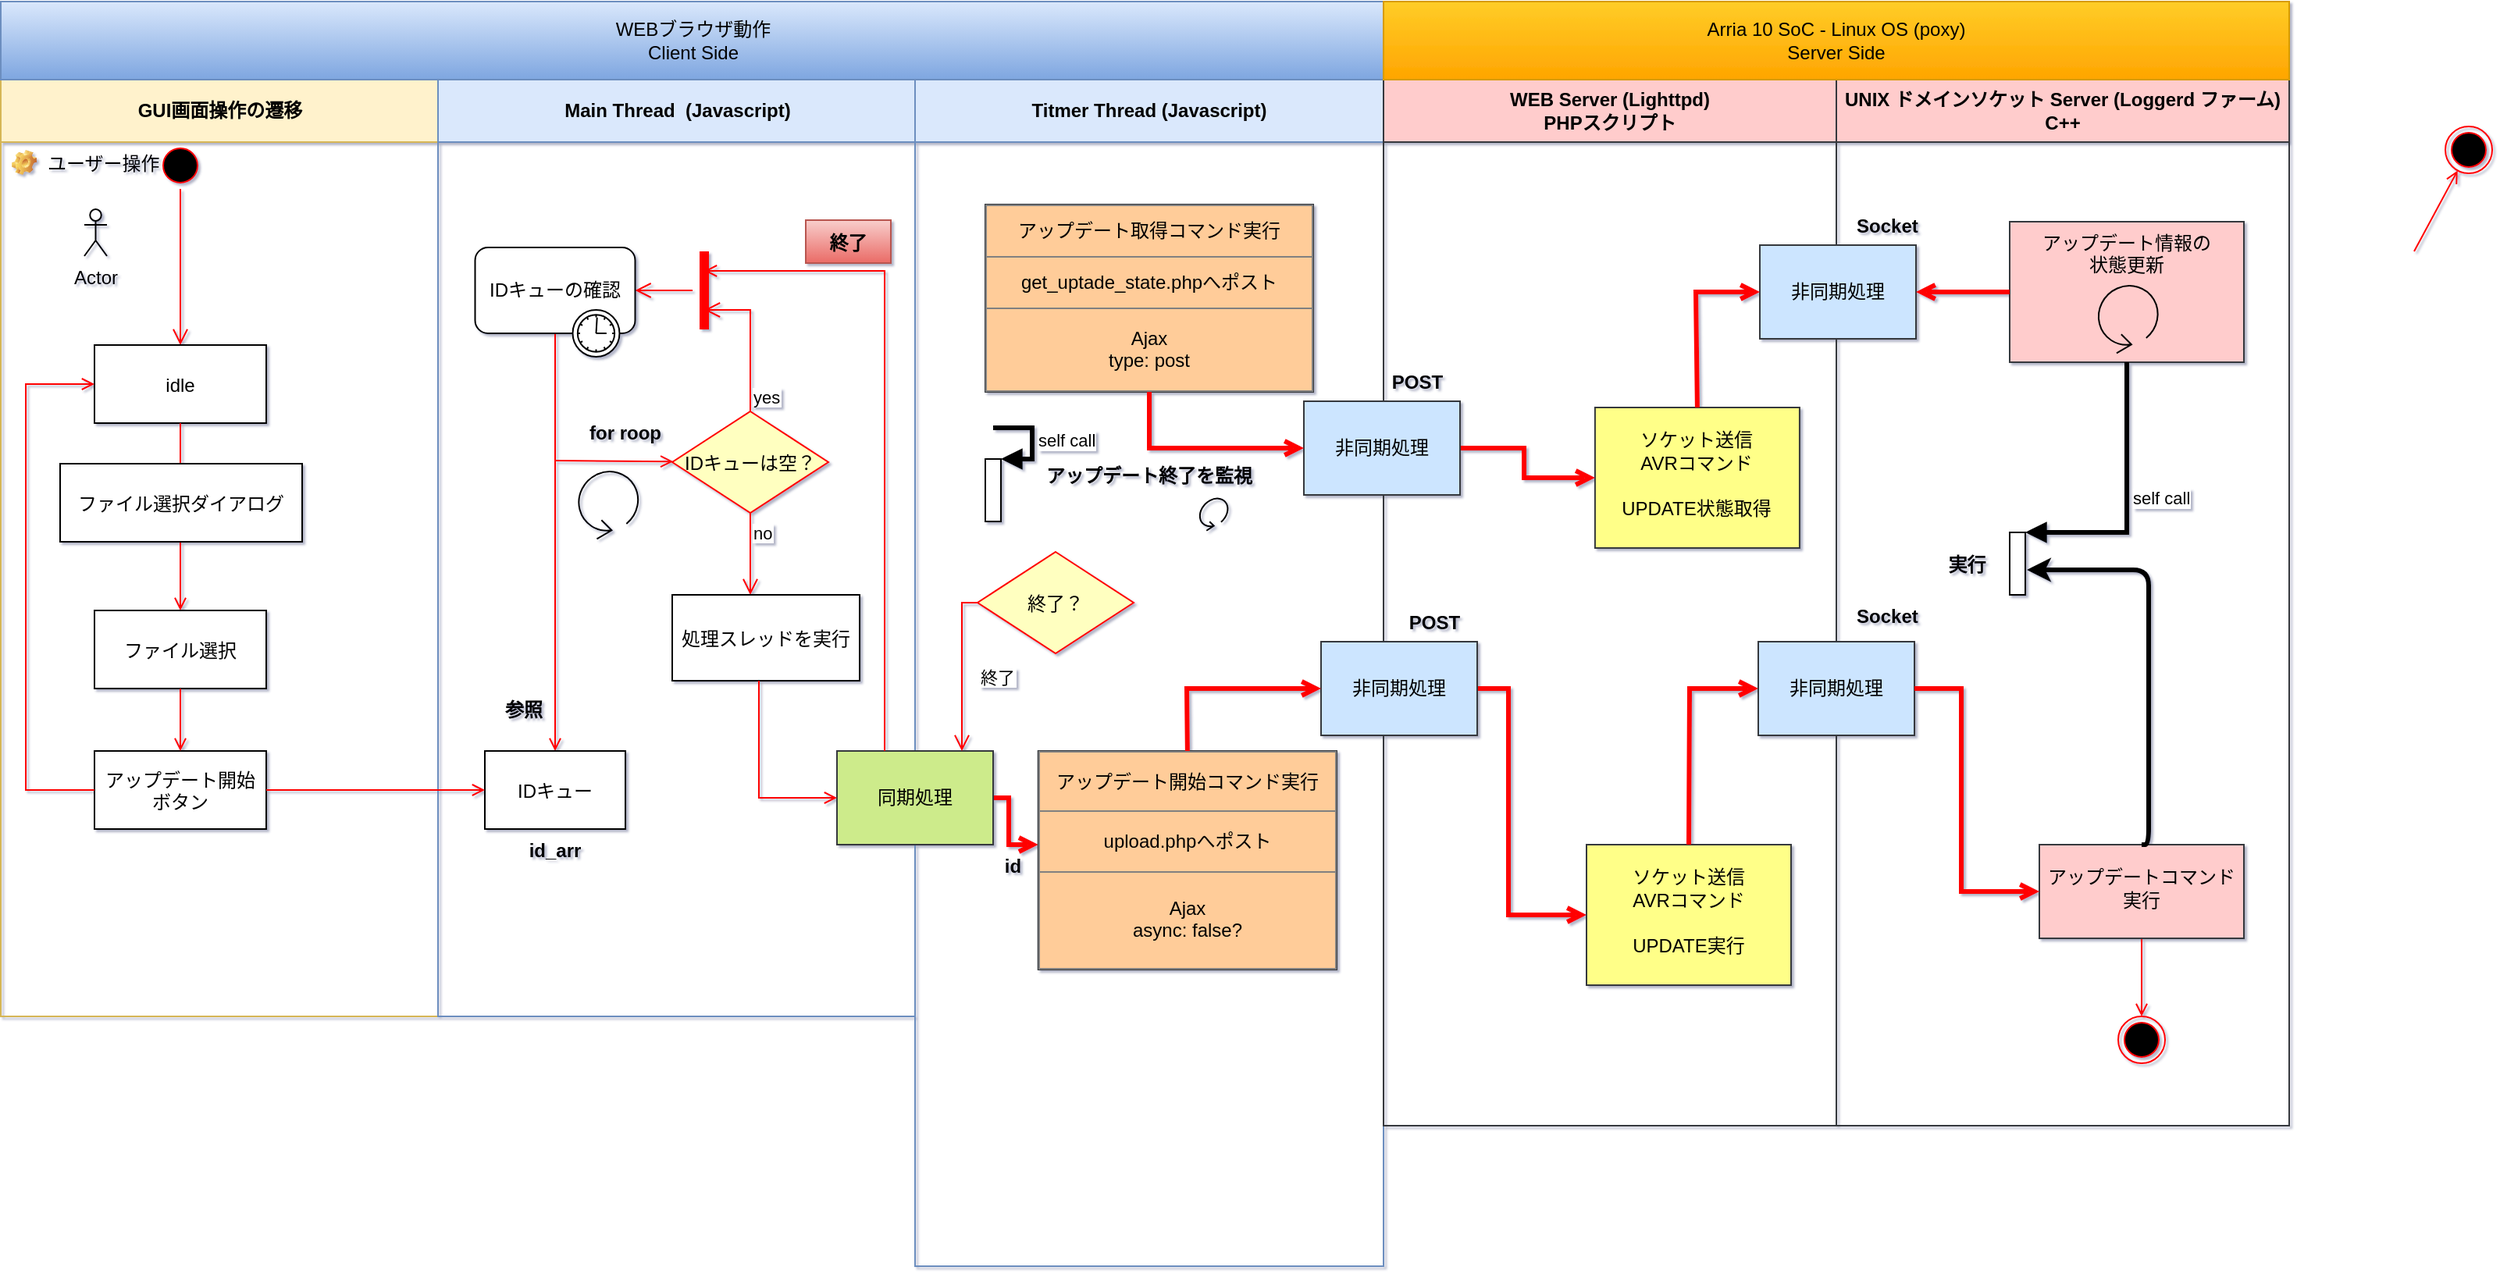 <mxfile version="13.4.8" type="github">
  <diagram name="Page-1" id="e7e014a7-5840-1c2e-5031-d8a46d1fe8dd">
    <mxGraphModel dx="1422" dy="758" grid="1" gridSize="10" guides="1" tooltips="1" connect="1" arrows="1" fold="1" page="1" pageScale="1" pageWidth="1169" pageHeight="826" background="#ffffff" math="0" shadow="1">
      <root>
        <mxCell id="0" />
        <mxCell id="1" parent="0" />
        <mxCell id="2" value="GUI画面操作の遷移" style="swimlane;whiteSpace=wrap;startSize=40;fillColor=#fff2cc;strokeColor=#d6b656;" parent="1" vertex="1">
          <mxGeometry x="164.5" y="100" width="280" height="600" as="geometry" />
        </mxCell>
        <mxCell id="5" value="" style="ellipse;shape=startState;fillColor=#000000;strokeColor=#ff0000;" parent="2" vertex="1">
          <mxGeometry x="100" y="40" width="30" height="30" as="geometry" />
        </mxCell>
        <mxCell id="6" value="" style="edgeStyle=elbowEdgeStyle;elbow=horizontal;verticalAlign=bottom;endArrow=open;endSize=8;strokeColor=#FF0000;endFill=1;rounded=0" parent="2" source="5" target="7" edge="1">
          <mxGeometry x="100" y="40" as="geometry">
            <mxPoint x="115" y="110" as="targetPoint" />
          </mxGeometry>
        </mxCell>
        <mxCell id="7" value="idle" style="" parent="2" vertex="1">
          <mxGeometry x="60" y="170" width="110" height="50" as="geometry" />
        </mxCell>
        <mxCell id="8" value="ファイル選択" style="" parent="2" vertex="1">
          <mxGeometry x="60" y="340" width="110" height="50" as="geometry" />
        </mxCell>
        <mxCell id="9" value="" style="endArrow=open;strokeColor=#FF0000;endFill=1;rounded=0" parent="2" source="7" target="8" edge="1">
          <mxGeometry relative="1" as="geometry" />
        </mxCell>
        <mxCell id="10" value="アップデート開始&#xa;ボタン" style="" parent="2" vertex="1">
          <mxGeometry x="60" y="430" width="110" height="50" as="geometry" />
        </mxCell>
        <mxCell id="11" value="" style="endArrow=open;strokeColor=#FF0000;endFill=1;rounded=0" parent="2" source="8" target="10" edge="1">
          <mxGeometry relative="1" as="geometry" />
        </mxCell>
        <mxCell id="12" value="" style="edgeStyle=elbowEdgeStyle;elbow=horizontal;strokeColor=#FF0000;endArrow=open;endFill=1;rounded=0;" parent="2" source="10" target="7" edge="1">
          <mxGeometry width="100" height="100" relative="1" as="geometry">
            <mxPoint x="160" y="340" as="sourcePoint" />
            <mxPoint x="260" y="240" as="targetPoint" />
            <Array as="points">
              <mxPoint x="16" y="320" />
            </Array>
          </mxGeometry>
        </mxCell>
        <mxCell id="ZgSBh3Ju-aScIAcnqx4X-44" value="Actor" style="shape=umlActor;verticalLabelPosition=bottom;verticalAlign=top;html=1;" parent="2" vertex="1">
          <mxGeometry x="53.5" y="83" width="14.5" height="30" as="geometry" />
        </mxCell>
        <mxCell id="FSRS8m-M1Gx-CwQgRFkG-41" value="ファイル選択ダイアログ" style="" vertex="1" parent="2">
          <mxGeometry x="38" y="246" width="155" height="50" as="geometry" />
        </mxCell>
        <mxCell id="ZgSBh3Ju-aScIAcnqx4X-42" value="ユーザー操作" style="label;fontStyle=0;strokeColor=none;fillColor=none;align=left;verticalAlign=top;overflow=hidden;spacingLeft=28;spacingRight=4;rotatable=0;points=[[0,0.5],[1,0.5]];portConstraint=eastwest;imageWidth=16;imageHeight=16;image=img/clipart/Gear_128x128.png" parent="2" vertex="1">
          <mxGeometry y="40" width="120" height="26" as="geometry" />
        </mxCell>
        <mxCell id="3" value="Main Thread  (Javascript)" style="swimlane;whiteSpace=wrap;startSize=40;fillColor=#dae8fc;strokeColor=#6c8ebf;verticalAlign=middle;" parent="1" vertex="1">
          <mxGeometry x="444.5" y="100" width="305.5" height="600" as="geometry">
            <mxRectangle x="444.5" y="100" width="90" height="40" as="alternateBounds" />
          </mxGeometry>
        </mxCell>
        <mxCell id="19" value="" style="endArrow=open;strokeColor=#FF0000;endFill=1;rounded=0;exitX=0.5;exitY=1;exitDx=0;exitDy=0;" parent="3" source="FSRS8m-M1Gx-CwQgRFkG-65" target="18" edge="1">
          <mxGeometry relative="1" as="geometry">
            <mxPoint x="75" y="160" as="sourcePoint" />
          </mxGeometry>
        </mxCell>
        <mxCell id="21" value="IDキューは空？" style="rhombus;fillColor=#ffffc0;strokeColor=#ff0000;" parent="3" vertex="1">
          <mxGeometry x="150" y="212.5" width="100" height="65" as="geometry" />
        </mxCell>
        <mxCell id="22" value="yes" style="edgeStyle=elbowEdgeStyle;elbow=horizontal;align=left;verticalAlign=bottom;endArrow=open;endSize=8;strokeColor=#FF0000;exitX=0.5;exitY=0;endFill=1;rounded=0;entryX=0.75;entryY=0.5;entryPerimeter=0" parent="3" source="21" target="25" edge="1">
          <mxGeometry x="-1" relative="1" as="geometry">
            <mxPoint x="160" y="150" as="targetPoint" />
            <Array as="points">
              <mxPoint x="200" y="170" />
            </Array>
          </mxGeometry>
        </mxCell>
        <mxCell id="23" value="no" style="edgeStyle=elbowEdgeStyle;elbow=horizontal;align=left;verticalAlign=top;endArrow=open;endSize=8;strokeColor=#FF0000;endFill=1;rounded=0" parent="3" source="21" target="30" edge="1">
          <mxGeometry x="-1" relative="1" as="geometry">
            <mxPoint x="190" y="305" as="targetPoint" />
          </mxGeometry>
        </mxCell>
        <mxCell id="24" value="" style="endArrow=open;strokeColor=#FF0000;endFill=1;rounded=0;" parent="3" target="21" edge="1">
          <mxGeometry relative="1" as="geometry">
            <mxPoint x="75.5" y="244" as="sourcePoint" />
          </mxGeometry>
        </mxCell>
        <mxCell id="25" value="" style="shape=line;strokeWidth=6;strokeColor=#ff0000;rotation=90" parent="3" vertex="1">
          <mxGeometry x="145.5" y="127.5" width="50" height="15" as="geometry" />
        </mxCell>
        <mxCell id="26" value="" style="edgeStyle=elbowEdgeStyle;elbow=horizontal;verticalAlign=bottom;endArrow=open;endSize=8;strokeColor=#FF0000;endFill=1;rounded=0;entryX=1;entryY=0.5;entryDx=0;entryDy=0;" parent="3" source="25" target="FSRS8m-M1Gx-CwQgRFkG-65" edge="1">
          <mxGeometry x="130" y="90" as="geometry">
            <mxPoint x="125.5" y="135" as="targetPoint" />
          </mxGeometry>
        </mxCell>
        <mxCell id="30" value="処理スレッドを実行" style="" parent="3" vertex="1">
          <mxGeometry x="150" y="330" width="120" height="55" as="geometry" />
        </mxCell>
        <mxCell id="FSRS8m-M1Gx-CwQgRFkG-51" value="for roop" style="text;align=center;fontStyle=1;verticalAlign=middle;spacingLeft=3;spacingRight=3;strokeColor=none;rotatable=0;points=[[0,0.5],[1,0.5]];portConstraint=eastwest;" vertex="1" parent="3">
          <mxGeometry x="80" y="212.5" width="80" height="26" as="geometry" />
        </mxCell>
        <mxCell id="FSRS8m-M1Gx-CwQgRFkG-52" value="" style="group" vertex="1" connectable="0" parent="3">
          <mxGeometry x="30" y="430" width="90" height="76" as="geometry" />
        </mxCell>
        <mxCell id="18" value="IDキュー" style="" parent="FSRS8m-M1Gx-CwQgRFkG-52" vertex="1">
          <mxGeometry width="90" height="50" as="geometry" />
        </mxCell>
        <mxCell id="FSRS8m-M1Gx-CwQgRFkG-50" value="id_arr" style="text;align=center;fontStyle=1;verticalAlign=middle;spacingLeft=3;spacingRight=3;strokeColor=none;rotatable=0;points=[[0,0.5],[1,0.5]];portConstraint=eastwest;" vertex="1" parent="FSRS8m-M1Gx-CwQgRFkG-52">
          <mxGeometry x="12.273" y="50" width="65.455" height="26" as="geometry" />
        </mxCell>
        <mxCell id="FSRS8m-M1Gx-CwQgRFkG-61" value="参照" style="text;align=center;fontStyle=1;verticalAlign=middle;spacingLeft=3;spacingRight=3;strokeColor=none;rotatable=0;points=[[0,0.5],[1,0.5]];portConstraint=eastwest;" vertex="1" parent="3">
          <mxGeometry x="30" y="390" width="50" height="26" as="geometry" />
        </mxCell>
        <mxCell id="FSRS8m-M1Gx-CwQgRFkG-62" value="終了" style="text;align=center;fontStyle=1;verticalAlign=middle;spacingLeft=3;spacingRight=3;rotatable=0;points=[[0,0.5],[1,0.5]];portConstraint=eastwest;strokeColor=#b85450;gradientColor=#ea6b66;fillColor=#f8cecc;" vertex="1" parent="3">
          <mxGeometry x="235.5" y="90" width="54.5" height="27.5" as="geometry" />
        </mxCell>
        <mxCell id="FSRS8m-M1Gx-CwQgRFkG-64" value="" style="shape=mxgraph.bpmn.loop;html=1;outlineConnect=0;strokeColor=#000000;rotation=-45;" vertex="1" parent="3">
          <mxGeometry x="86.5" y="250" width="43.5" height="40" as="geometry" />
        </mxCell>
        <mxCell id="FSRS8m-M1Gx-CwQgRFkG-65" value="&lt;span&gt;IDキューの確認&lt;/span&gt;" style="html=1;whiteSpace=wrap;rounded=1;dropTarget=0;strokeColor=#000000;" vertex="1" parent="3">
          <mxGeometry x="23.75" y="107.5" width="102.5" height="55" as="geometry" />
        </mxCell>
        <mxCell id="FSRS8m-M1Gx-CwQgRFkG-66" value="" style="shape=mxgraph.bpmn.timer_start;perimeter=ellipsePerimeter;html=1;verticalLabelPosition=bottom;verticalAlign=top;outlineConnect=0;" vertex="1" parent="FSRS8m-M1Gx-CwQgRFkG-65">
          <mxGeometry x="1" y="1" width="30" height="30" relative="1" as="geometry">
            <mxPoint x="-40" y="-15" as="offset" />
          </mxGeometry>
        </mxCell>
        <mxCell id="4" value="Titmer Thread (Javascript)" style="swimlane;whiteSpace=wrap;startSize=40;fillColor=#dae8fc;strokeColor=#6c8ebf;" parent="1" vertex="1">
          <mxGeometry x="750" y="100" width="300" height="760" as="geometry" />
        </mxCell>
        <mxCell id="FSRS8m-M1Gx-CwQgRFkG-56" value="id" style="text;align=center;fontStyle=1;verticalAlign=middle;spacingLeft=3;spacingRight=3;strokeColor=none;rotatable=0;points=[[0,0.5],[1,0.5]];portConstraint=eastwest;" vertex="1" parent="4">
          <mxGeometry x="30.003" y="490" width="65.455" height="26" as="geometry" />
        </mxCell>
        <mxCell id="FSRS8m-M1Gx-CwQgRFkG-55" value="" style="edgeStyle=elbowEdgeStyle;elbow=horizontal;strokeColor=#FF0000;endArrow=open;endFill=1;rounded=0;strokeWidth=3;labelBorderColor=none;exitX=1;exitY=0.5;exitDx=0;exitDy=0;" edge="1" parent="4" source="eeX5rCYyHzRPNsev4CG7-41" target="FSRS8m-M1Gx-CwQgRFkG-67">
          <mxGeometry width="100" height="100" relative="1" as="geometry">
            <mxPoint x="39" y="499" as="sourcePoint" />
            <mxPoint x="60" y="510" as="targetPoint" />
            <Array as="points">
              <mxPoint x="60" y="490" />
            </Array>
          </mxGeometry>
        </mxCell>
        <mxCell id="eeX5rCYyHzRPNsev4CG7-41" value="同期処理" style="rounded=0;whiteSpace=wrap;html=1;fillColor=#cdeb8b;strokeColor=#36393d;" parent="4" vertex="1">
          <mxGeometry x="-50" y="430" width="100" height="60" as="geometry" />
        </mxCell>
        <mxCell id="FSRS8m-M1Gx-CwQgRFkG-67" value="&lt;table border=&quot;1&quot; width=&quot;100%&quot; cellpadding=&quot;4&quot; style=&quot;width: 100% ; height: 100% ; border-collapse: collapse&quot;&gt;&lt;tbody&gt;&lt;tr&gt;&lt;th align=&quot;center&quot;&gt;&lt;span style=&quot;font-weight: 400&quot;&gt;アップデート開始コマンド実行&lt;/span&gt;&lt;br style=&quot;padding: 0px ; margin: 0px ; font-weight: 400&quot;&gt;&lt;/th&gt;&lt;/tr&gt;&lt;tr&gt;&lt;td align=&quot;center&quot;&gt;upload.phpへポスト&lt;/td&gt;&lt;/tr&gt;&lt;tr&gt;&lt;td align=&quot;center&quot;&gt;Ajax&lt;br style=&quot;padding: 0px ; margin: 0px&quot;&gt;async: false?&lt;br&gt;&lt;/td&gt;&lt;/tr&gt;&lt;/tbody&gt;&lt;/table&gt;" style="text;html=1;overflow=fill;fillColor=#ffcc99;strokeColor=#36393d;" vertex="1" parent="4">
          <mxGeometry x="78.88" y="430" width="191.12" height="140" as="geometry" />
        </mxCell>
        <mxCell id="FSRS8m-M1Gx-CwQgRFkG-111" value="" style="html=1;points=[];perimeter=orthogonalPerimeter;strokeColor=#000000;align=center;" vertex="1" parent="4">
          <mxGeometry x="45.0" y="243" width="10" height="40" as="geometry" />
        </mxCell>
        <mxCell id="FSRS8m-M1Gx-CwQgRFkG-112" value="self call" style="edgeStyle=orthogonalEdgeStyle;html=1;align=left;spacingLeft=2;endArrow=block;rounded=0;entryX=1;entryY=0;strokeWidth=3;" edge="1" target="FSRS8m-M1Gx-CwQgRFkG-111" parent="4">
          <mxGeometry relative="1" as="geometry">
            <mxPoint x="50.0" y="223" as="sourcePoint" />
            <Array as="points">
              <mxPoint x="75.0" y="223" />
            </Array>
          </mxGeometry>
        </mxCell>
        <mxCell id="FSRS8m-M1Gx-CwQgRFkG-113" value="&lt;table border=&quot;1&quot; width=&quot;100%&quot; cellpadding=&quot;4&quot; style=&quot;width: 100% ; height: 100% ; border-collapse: collapse&quot;&gt;&lt;tbody&gt;&lt;tr&gt;&lt;th align=&quot;center&quot;&gt;&lt;span style=&quot;font-weight: 400&quot;&gt;アップデート取得コマンド実行&lt;/span&gt;&lt;br style=&quot;padding: 0px ; margin: 0px ; font-weight: 400&quot;&gt;&lt;/th&gt;&lt;/tr&gt;&lt;tr&gt;&lt;td align=&quot;center&quot;&gt;get_uptade_state.phpへポスト&lt;/td&gt;&lt;/tr&gt;&lt;tr&gt;&lt;td align=&quot;center&quot;&gt;Ajax&lt;br style=&quot;padding: 0px ; margin: 0px&quot;&gt;type: post&lt;/td&gt;&lt;/tr&gt;&lt;/tbody&gt;&lt;/table&gt;" style="text;html=1;overflow=fill;fillColor=#ffcc99;strokeColor=#36393d;" vertex="1" parent="4">
          <mxGeometry x="45" y="80" width="210" height="120" as="geometry" />
        </mxCell>
        <mxCell id="FSRS8m-M1Gx-CwQgRFkG-119" value="アップデート終了を監視" style="text;align=center;fontStyle=1;verticalAlign=middle;spacingLeft=3;spacingRight=3;strokeColor=none;rotatable=0;points=[[0,0.5],[1,0.5]];portConstraint=eastwest;" vertex="1" parent="4">
          <mxGeometry x="117.273" y="240" width="65.455" height="26" as="geometry" />
        </mxCell>
        <mxCell id="FSRS8m-M1Gx-CwQgRFkG-120" value="" style="shape=mxgraph.bpmn.loop;html=1;outlineConnect=0;strokeColor=#000000;rotation=-45;" vertex="1" parent="4">
          <mxGeometry x="179.69" y="268.99" width="22.44" height="16.56" as="geometry" />
        </mxCell>
        <mxCell id="FSRS8m-M1Gx-CwQgRFkG-121" value="終了？" style="rhombus;fillColor=#ffffc0;strokeColor=#ff0000;" vertex="1" parent="4">
          <mxGeometry x="40.0" y="302.5" width="100" height="65" as="geometry" />
        </mxCell>
        <mxCell id="FSRS8m-M1Gx-CwQgRFkG-123" value="終了" style="edgeStyle=elbowEdgeStyle;elbow=horizontal;align=left;verticalAlign=top;endArrow=open;endSize=8;strokeColor=#FF0000;endFill=1;rounded=0;exitX=0;exitY=0.5;exitDx=0;exitDy=0;" edge="1" parent="4" source="FSRS8m-M1Gx-CwQgRFkG-121" target="eeX5rCYyHzRPNsev4CG7-41">
          <mxGeometry x="-0.143" y="10" relative="1" as="geometry">
            <mxPoint x="-95" y="340" as="targetPoint" />
            <mxPoint x="-95" y="287.175" as="sourcePoint" />
            <Array as="points">
              <mxPoint x="30" y="380" />
              <mxPoint x="10" y="390" />
            </Array>
            <mxPoint as="offset" />
          </mxGeometry>
        </mxCell>
        <mxCell id="20" value="" style="endArrow=open;strokeColor=#FF0000;endFill=1;rounded=0" parent="1" source="10" target="18" edge="1">
          <mxGeometry relative="1" as="geometry" />
        </mxCell>
        <mxCell id="eeX5rCYyHzRPNsev4CG7-42" value="WEBブラウザ動作&lt;br&gt;Client Side" style="rounded=0;whiteSpace=wrap;html=1;fillColor=#dae8fc;strokeColor=#6c8ebf;gradientColor=#7ea6e0;" parent="1" vertex="1">
          <mxGeometry x="164.5" y="50" width="885.5" height="50" as="geometry" />
        </mxCell>
        <mxCell id="41" value="" style="edgeStyle=elbowEdgeStyle;elbow=horizontal;strokeColor=#FF0000;endArrow=open;endFill=1;rounded=0;" parent="1" source="30" edge="1">
          <mxGeometry width="100" height="100" relative="1" as="geometry">
            <mxPoint x="524.5" y="635" as="sourcePoint" />
            <mxPoint x="700" y="560" as="targetPoint" />
            <Array as="points">
              <mxPoint x="650" y="560" />
              <mxPoint x="635" y="573" />
            </Array>
          </mxGeometry>
        </mxCell>
        <mxCell id="35" value="" style="edgeStyle=elbowEdgeStyle;elbow=horizontal;strokeColor=#FF0000;endArrow=open;endFill=1;rounded=0;entryX=0.25;entryY=0.5;entryPerimeter=0;" parent="1" target="25" edge="1" source="eeX5rCYyHzRPNsev4CG7-41">
          <mxGeometry width="100" height="100" relative="1" as="geometry">
            <mxPoint x="714.5" y="561.25" as="sourcePoint" />
            <mxPoint x="604.5" y="220" as="targetPoint" />
            <Array as="points">
              <mxPoint x="730.5" y="440" />
            </Array>
          </mxGeometry>
        </mxCell>
        <mxCell id="FSRS8m-M1Gx-CwQgRFkG-68" value="WEB Server (Lighttpd)&#xa;PHPスクリプト　" style="swimlane;whiteSpace=wrap;startSize=40;fillColor=#ffcccc;strokeColor=#36393d;" vertex="1" parent="1">
          <mxGeometry x="1050" y="100" width="290" height="670" as="geometry" />
        </mxCell>
        <mxCell id="FSRS8m-M1Gx-CwQgRFkG-71" value="" style="endArrow=open;strokeColor=#FF0000;endFill=1;rounded=0" edge="1" parent="FSRS8m-M1Gx-CwQgRFkG-68" target="FSRS8m-M1Gx-CwQgRFkG-70">
          <mxGeometry relative="1" as="geometry">
            <mxPoint x="660" y="110" as="sourcePoint" />
          </mxGeometry>
        </mxCell>
        <mxCell id="FSRS8m-M1Gx-CwQgRFkG-72" value="" style="edgeStyle=elbowEdgeStyle;elbow=horizontal;strokeColor=#FF0000;endArrow=open;endFill=1;rounded=0;strokeWidth=3;labelBorderColor=none;entryX=0;entryY=0.5;entryDx=0;entryDy=0;exitX=1;exitY=0.5;exitDx=0;exitDy=0;" edge="1" parent="FSRS8m-M1Gx-CwQgRFkG-68" source="FSRS8m-M1Gx-CwQgRFkG-73" target="FSRS8m-M1Gx-CwQgRFkG-74">
          <mxGeometry width="100" height="100" relative="1" as="geometry">
            <mxPoint x="39" y="499" as="sourcePoint" />
            <mxPoint x="110" y="498.75" as="targetPoint" />
            <Array as="points">
              <mxPoint x="80" y="499" />
            </Array>
          </mxGeometry>
        </mxCell>
        <mxCell id="FSRS8m-M1Gx-CwQgRFkG-73" value="非同期処理" style="rounded=0;whiteSpace=wrap;html=1;fillColor=#cce5ff;strokeColor=#36393d;" vertex="1" parent="FSRS8m-M1Gx-CwQgRFkG-68">
          <mxGeometry x="-40" y="360" width="100" height="60" as="geometry" />
        </mxCell>
        <mxCell id="FSRS8m-M1Gx-CwQgRFkG-74" value="&lt;br&gt;ソケット送信&lt;br&gt;AVRコマンド&lt;br&gt;&lt;br&gt;UPDATE実行" style="text;html=1;overflow=fill;fillColor=#ffff88;strokeColor=#36393d;align=center;verticalAlign=middle;" vertex="1" parent="FSRS8m-M1Gx-CwQgRFkG-68">
          <mxGeometry x="130" y="490" width="131" height="90" as="geometry" />
        </mxCell>
        <mxCell id="FSRS8m-M1Gx-CwQgRFkG-84" value="POST" style="text;align=center;fontStyle=1;verticalAlign=middle;spacingLeft=3;spacingRight=3;strokeColor=none;rotatable=0;points=[[0,0.5],[1,0.5]];portConstraint=eastwest;" vertex="1" parent="FSRS8m-M1Gx-CwQgRFkG-68">
          <mxGeometry x="0.003" y="334" width="65.455" height="26" as="geometry" />
        </mxCell>
        <mxCell id="FSRS8m-M1Gx-CwQgRFkG-88" value="&lt;br&gt;ソケット送信&lt;br&gt;AVRコマンド&lt;br&gt;&lt;br&gt;UPDATE状態取得" style="text;html=1;overflow=fill;fillColor=#ffff88;strokeColor=#36393d;align=center;verticalAlign=middle;" vertex="1" parent="FSRS8m-M1Gx-CwQgRFkG-68">
          <mxGeometry x="135.46" y="210" width="131" height="90" as="geometry" />
        </mxCell>
        <mxCell id="FSRS8m-M1Gx-CwQgRFkG-115" value="" style="edgeStyle=elbowEdgeStyle;elbow=horizontal;strokeColor=#FF0000;endArrow=open;endFill=1;rounded=0;strokeWidth=3;labelBorderColor=none;entryX=0;entryY=0.5;entryDx=0;entryDy=0;exitX=1;exitY=0.5;exitDx=0;exitDy=0;" edge="1" parent="FSRS8m-M1Gx-CwQgRFkG-68" source="FSRS8m-M1Gx-CwQgRFkG-116" target="FSRS8m-M1Gx-CwQgRFkG-88">
          <mxGeometry width="100" height="100" relative="1" as="geometry">
            <mxPoint x="-1022" y="245" as="sourcePoint" />
            <mxPoint x="119" y="381" as="targetPoint" />
            <Array as="points">
              <mxPoint x="90" y="230" />
            </Array>
          </mxGeometry>
        </mxCell>
        <mxCell id="FSRS8m-M1Gx-CwQgRFkG-116" value="非同期処理" style="rounded=0;whiteSpace=wrap;html=1;fillColor=#cce5ff;strokeColor=#36393d;" vertex="1" parent="FSRS8m-M1Gx-CwQgRFkG-68">
          <mxGeometry x="-51" y="206" width="100" height="60" as="geometry" />
        </mxCell>
        <mxCell id="FSRS8m-M1Gx-CwQgRFkG-117" value="POST" style="text;align=center;fontStyle=1;verticalAlign=middle;spacingLeft=3;spacingRight=3;strokeColor=none;rotatable=0;points=[[0,0.5],[1,0.5]];portConstraint=eastwest;" vertex="1" parent="FSRS8m-M1Gx-CwQgRFkG-68">
          <mxGeometry x="-10.997" y="180" width="65.455" height="26" as="geometry" />
        </mxCell>
        <mxCell id="FSRS8m-M1Gx-CwQgRFkG-76" value="" style="edgeStyle=elbowEdgeStyle;elbow=horizontal;strokeColor=#FF0000;endArrow=open;endFill=1;rounded=0;strokeWidth=3;labelBorderColor=none;entryX=0;entryY=0.5;entryDx=0;entryDy=0;exitX=0.5;exitY=0;exitDx=0;exitDy=0;" edge="1" parent="1" source="FSRS8m-M1Gx-CwQgRFkG-67" target="FSRS8m-M1Gx-CwQgRFkG-73">
          <mxGeometry width="100" height="100" relative="1" as="geometry">
            <mxPoint x="1120" y="460" as="sourcePoint" />
            <mxPoint x="1190" y="610" as="targetPoint" />
            <Array as="points">
              <mxPoint x="924" y="510" />
            </Array>
          </mxGeometry>
        </mxCell>
        <mxCell id="FSRS8m-M1Gx-CwQgRFkG-77" value="UNIX ドメインソケット Server (Loggerd ファーム)&#xa;C++" style="swimlane;whiteSpace=wrap;startSize=40;fillColor=#ffcccc;strokeColor=#36393d;" vertex="1" parent="1">
          <mxGeometry x="1340" y="100" width="290" height="670" as="geometry" />
        </mxCell>
        <mxCell id="FSRS8m-M1Gx-CwQgRFkG-78" value="" style="ellipse;shape=endState;fillColor=#000000;strokeColor=#ff0000" vertex="1" parent="FSRS8m-M1Gx-CwQgRFkG-77">
          <mxGeometry x="180.5" y="600" width="30" height="30" as="geometry" />
        </mxCell>
        <mxCell id="FSRS8m-M1Gx-CwQgRFkG-79" value="" style="endArrow=open;strokeColor=#FF0000;endFill=1;rounded=0;exitX=0.5;exitY=1;exitDx=0;exitDy=0;" edge="1" parent="FSRS8m-M1Gx-CwQgRFkG-77" target="FSRS8m-M1Gx-CwQgRFkG-78" source="FSRS8m-M1Gx-CwQgRFkG-82">
          <mxGeometry relative="1" as="geometry">
            <mxPoint x="220" y="140" as="sourcePoint" />
            <mxPoint x="196" y="600" as="targetPoint" />
          </mxGeometry>
        </mxCell>
        <mxCell id="FSRS8m-M1Gx-CwQgRFkG-82" value="&lt;br&gt;アップデートコマンド&lt;br&gt;実行" style="text;html=1;overflow=fill;fillColor=#ffcccc;strokeColor=#36393d;align=center;verticalAlign=middle;" vertex="1" parent="FSRS8m-M1Gx-CwQgRFkG-77">
          <mxGeometry x="130" y="490" width="131" height="60" as="geometry" />
        </mxCell>
        <mxCell id="FSRS8m-M1Gx-CwQgRFkG-87" value="Socket" style="text;align=center;fontStyle=1;verticalAlign=middle;spacingLeft=3;spacingRight=3;strokeColor=none;rotatable=0;points=[[0,0.5],[1,0.5]];portConstraint=eastwest;" vertex="1" parent="FSRS8m-M1Gx-CwQgRFkG-77">
          <mxGeometry x="0.003" y="330" width="65.455" height="26" as="geometry" />
        </mxCell>
        <mxCell id="FSRS8m-M1Gx-CwQgRFkG-89" value="非同期処理" style="rounded=0;whiteSpace=wrap;html=1;fillColor=#cce5ff;strokeColor=#36393d;" vertex="1" parent="FSRS8m-M1Gx-CwQgRFkG-77">
          <mxGeometry x="-49" y="106" width="100" height="60" as="geometry" />
        </mxCell>
        <mxCell id="FSRS8m-M1Gx-CwQgRFkG-94" value="" style="group" vertex="1" connectable="0" parent="FSRS8m-M1Gx-CwQgRFkG-77">
          <mxGeometry x="111" y="91" width="150" height="90" as="geometry" />
        </mxCell>
        <mxCell id="FSRS8m-M1Gx-CwQgRFkG-91" value="&lt;span&gt;アップデート情報の&lt;/span&gt;&lt;br&gt;&lt;span&gt;状態更新&lt;/span&gt;" style="rounded=0;whiteSpace=wrap;html=1;fillColor=#ffcccc;strokeColor=#36393d;verticalAlign=top;" vertex="1" parent="FSRS8m-M1Gx-CwQgRFkG-94">
          <mxGeometry width="150" height="90" as="geometry" />
        </mxCell>
        <mxCell id="FSRS8m-M1Gx-CwQgRFkG-92" value="" style="shape=mxgraph.bpmn.loop;html=1;outlineConnect=0;strokeColor=#000000;rotation=-45;" vertex="1" parent="FSRS8m-M1Gx-CwQgRFkG-94">
          <mxGeometry x="53.25" y="40" width="43.5" height="40" as="geometry" />
        </mxCell>
        <mxCell id="FSRS8m-M1Gx-CwQgRFkG-96" value="" style="edgeStyle=elbowEdgeStyle;elbow=horizontal;strokeColor=#FF0000;endArrow=open;endFill=1;rounded=0;strokeWidth=3;labelBorderColor=none;entryX=1;entryY=0.5;entryDx=0;entryDy=0;exitX=0;exitY=0.5;exitDx=0;exitDy=0;" edge="1" parent="FSRS8m-M1Gx-CwQgRFkG-77" source="FSRS8m-M1Gx-CwQgRFkG-91" target="FSRS8m-M1Gx-CwQgRFkG-89">
          <mxGeometry width="100" height="100" relative="1" as="geometry">
            <mxPoint x="60" y="400" as="sourcePoint" />
            <mxPoint x="140" y="530" as="targetPoint" />
            <Array as="points">
              <mxPoint x="90" y="130" />
            </Array>
          </mxGeometry>
        </mxCell>
        <mxCell id="FSRS8m-M1Gx-CwQgRFkG-99" value="" style="html=1;points=[];perimeter=orthogonalPerimeter;strokeColor=#000000;align=center;" vertex="1" parent="FSRS8m-M1Gx-CwQgRFkG-77">
          <mxGeometry x="111" y="290" width="10" height="40" as="geometry" />
        </mxCell>
        <mxCell id="FSRS8m-M1Gx-CwQgRFkG-100" value="self call" style="edgeStyle=orthogonalEdgeStyle;html=1;align=left;spacingLeft=2;endArrow=block;rounded=0;entryX=1;entryY=0;strokeWidth=3;exitX=0.5;exitY=1;exitDx=0;exitDy=0;" edge="1" target="FSRS8m-M1Gx-CwQgRFkG-99" parent="FSRS8m-M1Gx-CwQgRFkG-77" source="FSRS8m-M1Gx-CwQgRFkG-91">
          <mxGeometry relative="1" as="geometry">
            <mxPoint x="116" y="270" as="sourcePoint" />
            <Array as="points">
              <mxPoint x="186" y="290" />
            </Array>
          </mxGeometry>
        </mxCell>
        <mxCell id="FSRS8m-M1Gx-CwQgRFkG-102" value="" style="edgeStyle=segmentEdgeStyle;endArrow=classic;html=1;strokeWidth=3;entryX=1.1;entryY=0.6;entryDx=0;entryDy=0;entryPerimeter=0;exitX=0.5;exitY=0;exitDx=0;exitDy=0;" edge="1" parent="FSRS8m-M1Gx-CwQgRFkG-77" source="FSRS8m-M1Gx-CwQgRFkG-82" target="FSRS8m-M1Gx-CwQgRFkG-99">
          <mxGeometry width="50" height="50" relative="1" as="geometry">
            <mxPoint x="210" y="460" as="sourcePoint" />
            <mxPoint x="240" y="370" as="targetPoint" />
            <Array as="points">
              <mxPoint x="200" y="490" />
              <mxPoint x="200" y="314" />
            </Array>
          </mxGeometry>
        </mxCell>
        <mxCell id="FSRS8m-M1Gx-CwQgRFkG-103" value="実行" style="text;align=center;fontStyle=1;verticalAlign=middle;spacingLeft=3;spacingRight=3;strokeColor=none;rotatable=0;points=[[0,0.5],[1,0.5]];portConstraint=eastwest;" vertex="1" parent="FSRS8m-M1Gx-CwQgRFkG-77">
          <mxGeometry x="51.003" y="297" width="65.455" height="26" as="geometry" />
        </mxCell>
        <mxCell id="FSRS8m-M1Gx-CwQgRFkG-114" value="Socket" style="text;align=center;fontStyle=1;verticalAlign=middle;spacingLeft=3;spacingRight=3;strokeColor=none;rotatable=0;points=[[0,0.5],[1,0.5]];portConstraint=eastwest;" vertex="1" parent="FSRS8m-M1Gx-CwQgRFkG-77">
          <mxGeometry x="0.003" y="80" width="65.455" height="26" as="geometry" />
        </mxCell>
        <mxCell id="FSRS8m-M1Gx-CwQgRFkG-83" value="Arria 10 SoC - Linux OS (poxy)&lt;br&gt;Server Side" style="rounded=0;whiteSpace=wrap;html=1;fillColor=#ffcd28;strokeColor=#d79b00;gradientColor=#ffa500;" vertex="1" parent="1">
          <mxGeometry x="1050" y="50" width="580" height="50" as="geometry" />
        </mxCell>
        <mxCell id="FSRS8m-M1Gx-CwQgRFkG-86" value="" style="edgeStyle=elbowEdgeStyle;elbow=horizontal;strokeColor=#FF0000;endArrow=open;endFill=1;rounded=0;strokeWidth=3;labelBorderColor=none;entryX=0;entryY=0.5;entryDx=0;entryDy=0;exitX=0.5;exitY=0;exitDx=0;exitDy=0;" edge="1" parent="1" source="FSRS8m-M1Gx-CwQgRFkG-74" target="FSRS8m-M1Gx-CwQgRFkG-81">
          <mxGeometry width="100" height="100" relative="1" as="geometry">
            <mxPoint x="1400" y="460" as="sourcePoint" />
            <mxPoint x="1480" y="630" as="targetPoint" />
            <Array as="points">
              <mxPoint x="1246" y="510" />
            </Array>
          </mxGeometry>
        </mxCell>
        <mxCell id="FSRS8m-M1Gx-CwQgRFkG-81" value="非同期処理" style="rounded=0;whiteSpace=wrap;html=1;fillColor=#cce5ff;strokeColor=#36393d;" vertex="1" parent="1">
          <mxGeometry x="1290" y="460" width="100" height="60" as="geometry" />
        </mxCell>
        <mxCell id="FSRS8m-M1Gx-CwQgRFkG-80" value="" style="edgeStyle=elbowEdgeStyle;elbow=horizontal;strokeColor=#FF0000;endArrow=open;endFill=1;rounded=0;strokeWidth=3;labelBorderColor=none;entryX=0;entryY=0.5;entryDx=0;entryDy=0;exitX=1;exitY=0.5;exitDx=0;exitDy=0;" edge="1" parent="1" source="FSRS8m-M1Gx-CwQgRFkG-81" target="FSRS8m-M1Gx-CwQgRFkG-82">
          <mxGeometry width="100" height="100" relative="1" as="geometry">
            <mxPoint x="1379" y="599" as="sourcePoint" />
            <mxPoint x="1450" y="598.75" as="targetPoint" />
            <Array as="points">
              <mxPoint x="1420" y="599" />
            </Array>
          </mxGeometry>
        </mxCell>
        <mxCell id="FSRS8m-M1Gx-CwQgRFkG-70" value="" style="ellipse;shape=endState;fillColor=#000000;strokeColor=#ff0000" vertex="1" parent="1">
          <mxGeometry x="1730" y="130" width="30" height="30" as="geometry" />
        </mxCell>
        <mxCell id="FSRS8m-M1Gx-CwQgRFkG-104" value="" style="edgeStyle=elbowEdgeStyle;elbow=horizontal;strokeColor=#FF0000;endArrow=open;endFill=1;rounded=0;strokeWidth=3;labelBorderColor=none;entryX=0;entryY=0.5;entryDx=0;entryDy=0;exitX=0.5;exitY=0;exitDx=0;exitDy=0;" edge="1" parent="1" source="FSRS8m-M1Gx-CwQgRFkG-88" target="FSRS8m-M1Gx-CwQgRFkG-89">
          <mxGeometry width="100" height="100" relative="1" as="geometry">
            <mxPoint x="1255.5" y="600" as="sourcePoint" />
            <mxPoint x="1300" y="500" as="targetPoint" />
            <Array as="points">
              <mxPoint x="1250" y="280" />
            </Array>
          </mxGeometry>
        </mxCell>
        <mxCell id="FSRS8m-M1Gx-CwQgRFkG-118" value="" style="edgeStyle=elbowEdgeStyle;elbow=horizontal;strokeColor=#FF0000;endArrow=open;endFill=1;rounded=0;strokeWidth=3;labelBorderColor=none;entryX=0;entryY=0.5;entryDx=0;entryDy=0;" edge="1" parent="1" target="FSRS8m-M1Gx-CwQgRFkG-116" source="FSRS8m-M1Gx-CwQgRFkG-113">
          <mxGeometry width="100" height="100" relative="1" as="geometry">
            <mxPoint x="913.44" y="376" as="sourcePoint" />
            <mxPoint x="1179" y="456" as="targetPoint" />
            <Array as="points">
              <mxPoint x="900" y="330" />
            </Array>
          </mxGeometry>
        </mxCell>
      </root>
    </mxGraphModel>
  </diagram>
</mxfile>
